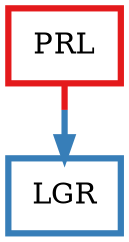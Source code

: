 digraph barS {
	{
		rank=same
	1 [shape=box,penwidth=3,colorscheme=set19,color=1,label="PRL"]
	}
	{
		rank=same
		0 [shape=box,penwidth=3,colorscheme=set19,color=2,label="LGR"]
	}
	1 -> 0 [penwidth=3,colorscheme=set19,color="1;0.5:2"]
}
